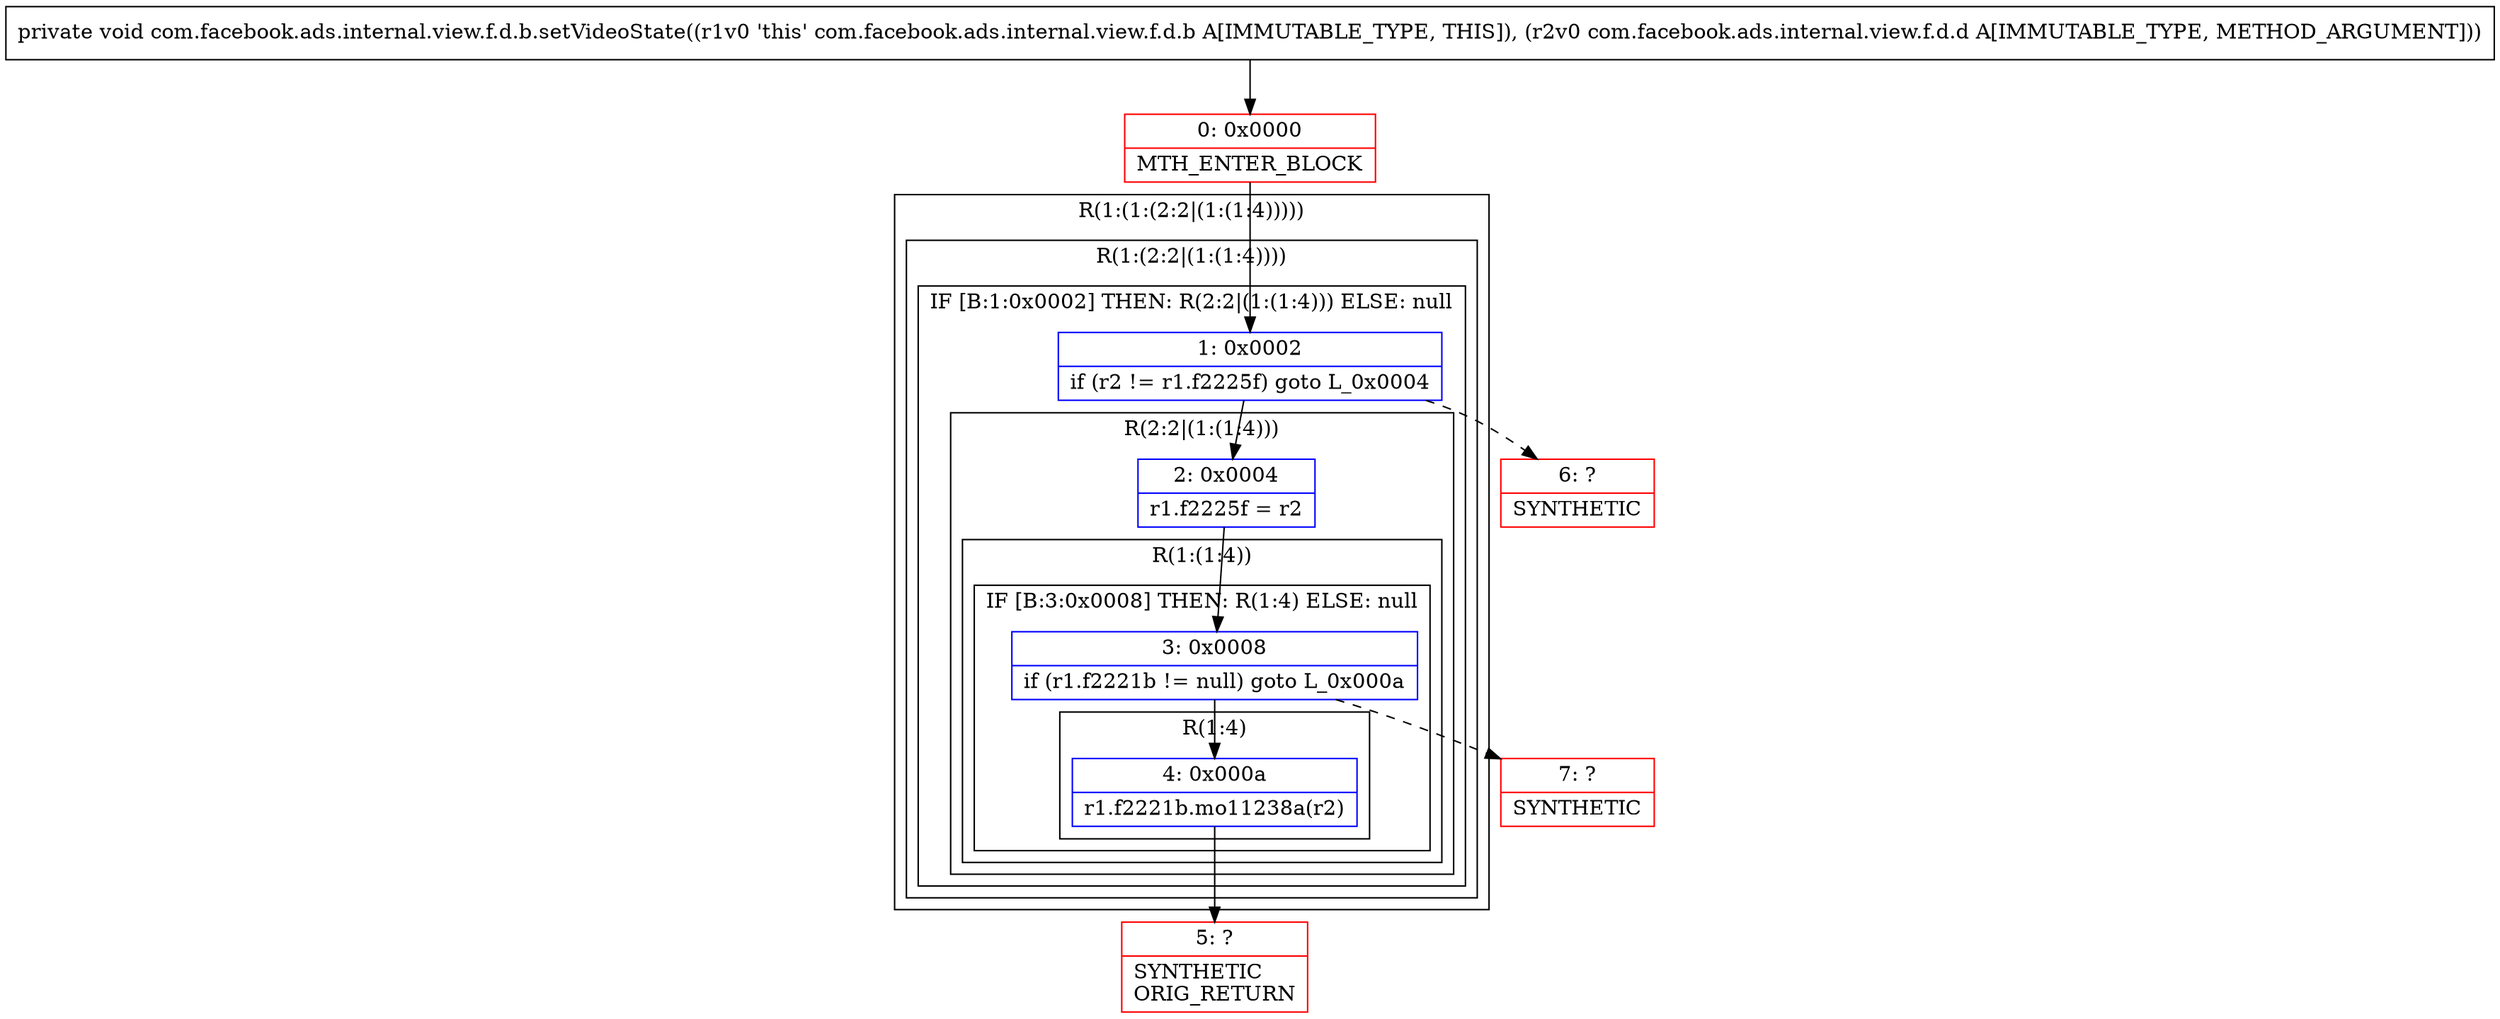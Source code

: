 digraph "CFG forcom.facebook.ads.internal.view.f.d.b.setVideoState(Lcom\/facebook\/ads\/internal\/view\/f\/d\/d;)V" {
subgraph cluster_Region_299586314 {
label = "R(1:(1:(2:2|(1:(1:4)))))";
node [shape=record,color=blue];
subgraph cluster_Region_152231511 {
label = "R(1:(2:2|(1:(1:4))))";
node [shape=record,color=blue];
subgraph cluster_IfRegion_285817249 {
label = "IF [B:1:0x0002] THEN: R(2:2|(1:(1:4))) ELSE: null";
node [shape=record,color=blue];
Node_1 [shape=record,label="{1\:\ 0x0002|if (r2 != r1.f2225f) goto L_0x0004\l}"];
subgraph cluster_Region_1349375764 {
label = "R(2:2|(1:(1:4)))";
node [shape=record,color=blue];
Node_2 [shape=record,label="{2\:\ 0x0004|r1.f2225f = r2\l}"];
subgraph cluster_Region_468032784 {
label = "R(1:(1:4))";
node [shape=record,color=blue];
subgraph cluster_IfRegion_68814941 {
label = "IF [B:3:0x0008] THEN: R(1:4) ELSE: null";
node [shape=record,color=blue];
Node_3 [shape=record,label="{3\:\ 0x0008|if (r1.f2221b != null) goto L_0x000a\l}"];
subgraph cluster_Region_1552346446 {
label = "R(1:4)";
node [shape=record,color=blue];
Node_4 [shape=record,label="{4\:\ 0x000a|r1.f2221b.mo11238a(r2)\l}"];
}
}
}
}
}
}
}
Node_0 [shape=record,color=red,label="{0\:\ 0x0000|MTH_ENTER_BLOCK\l}"];
Node_5 [shape=record,color=red,label="{5\:\ ?|SYNTHETIC\lORIG_RETURN\l}"];
Node_6 [shape=record,color=red,label="{6\:\ ?|SYNTHETIC\l}"];
Node_7 [shape=record,color=red,label="{7\:\ ?|SYNTHETIC\l}"];
MethodNode[shape=record,label="{private void com.facebook.ads.internal.view.f.d.b.setVideoState((r1v0 'this' com.facebook.ads.internal.view.f.d.b A[IMMUTABLE_TYPE, THIS]), (r2v0 com.facebook.ads.internal.view.f.d.d A[IMMUTABLE_TYPE, METHOD_ARGUMENT])) }"];
MethodNode -> Node_0;
Node_1 -> Node_2;
Node_1 -> Node_6[style=dashed];
Node_2 -> Node_3;
Node_3 -> Node_4;
Node_3 -> Node_7[style=dashed];
Node_4 -> Node_5;
Node_0 -> Node_1;
}

